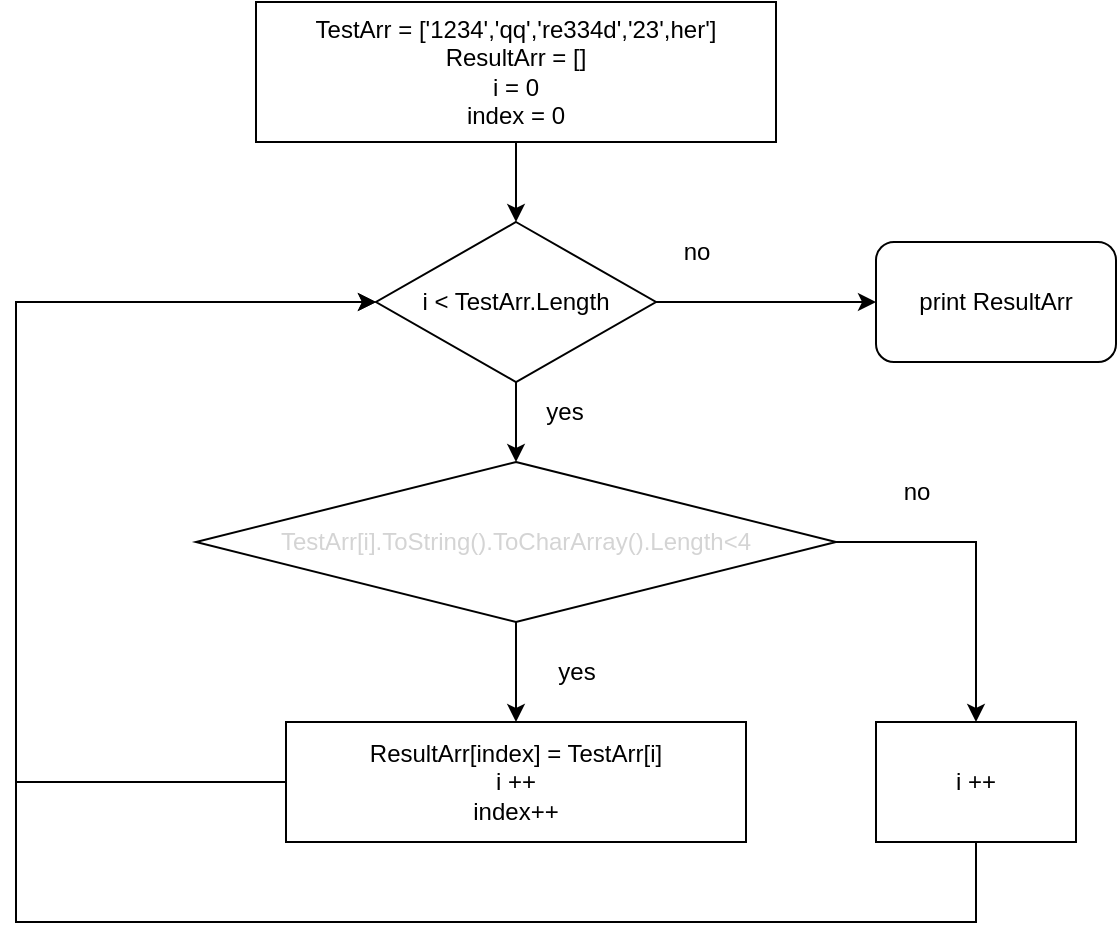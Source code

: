 <mxfile version="21.5.2" type="device">
  <diagram id="C5RBs43oDa-KdzZeNtuy" name="Page-1">
    <mxGraphModel dx="1386" dy="767" grid="1" gridSize="10" guides="1" tooltips="1" connect="1" arrows="1" fold="1" page="1" pageScale="1" pageWidth="827" pageHeight="1169" math="0" shadow="0">
      <root>
        <mxCell id="WIyWlLk6GJQsqaUBKTNV-0" />
        <mxCell id="WIyWlLk6GJQsqaUBKTNV-1" parent="WIyWlLk6GJQsqaUBKTNV-0" />
        <mxCell id="Gz1enpvMDDhrUXzlLfhw-2" value="" style="edgeStyle=orthogonalEdgeStyle;rounded=0;orthogonalLoop=1;jettySize=auto;html=1;" edge="1" parent="WIyWlLk6GJQsqaUBKTNV-1" source="Gz1enpvMDDhrUXzlLfhw-0" target="Gz1enpvMDDhrUXzlLfhw-1">
          <mxGeometry relative="1" as="geometry" />
        </mxCell>
        <mxCell id="Gz1enpvMDDhrUXzlLfhw-0" value="TestArr = [&#39;1234&#39;,&#39;qq&#39;,&#39;re334d&#39;,&#39;23&#39;,her&#39;]&lt;br&gt;ResultArr = []&lt;br&gt;i = 0&lt;br&gt;index = 0" style="rounded=0;whiteSpace=wrap;html=1;" vertex="1" parent="WIyWlLk6GJQsqaUBKTNV-1">
          <mxGeometry x="280" y="110" width="260" height="70" as="geometry" />
        </mxCell>
        <mxCell id="Gz1enpvMDDhrUXzlLfhw-5" value="" style="edgeStyle=orthogonalEdgeStyle;rounded=0;orthogonalLoop=1;jettySize=auto;html=1;" edge="1" parent="WIyWlLk6GJQsqaUBKTNV-1" source="Gz1enpvMDDhrUXzlLfhw-1" target="Gz1enpvMDDhrUXzlLfhw-3">
          <mxGeometry relative="1" as="geometry" />
        </mxCell>
        <mxCell id="Gz1enpvMDDhrUXzlLfhw-12" value="" style="edgeStyle=orthogonalEdgeStyle;rounded=0;orthogonalLoop=1;jettySize=auto;html=1;" edge="1" parent="WIyWlLk6GJQsqaUBKTNV-1" source="Gz1enpvMDDhrUXzlLfhw-1" target="Gz1enpvMDDhrUXzlLfhw-11">
          <mxGeometry relative="1" as="geometry" />
        </mxCell>
        <mxCell id="Gz1enpvMDDhrUXzlLfhw-1" value="i &amp;lt; TestArr.Length" style="rhombus;whiteSpace=wrap;html=1;" vertex="1" parent="WIyWlLk6GJQsqaUBKTNV-1">
          <mxGeometry x="340" y="220" width="140" height="80" as="geometry" />
        </mxCell>
        <mxCell id="Gz1enpvMDDhrUXzlLfhw-6" value="" style="edgeStyle=orthogonalEdgeStyle;rounded=0;orthogonalLoop=1;jettySize=auto;html=1;" edge="1" parent="WIyWlLk6GJQsqaUBKTNV-1" source="Gz1enpvMDDhrUXzlLfhw-3" target="Gz1enpvMDDhrUXzlLfhw-4">
          <mxGeometry relative="1" as="geometry" />
        </mxCell>
        <mxCell id="Gz1enpvMDDhrUXzlLfhw-9" style="edgeStyle=orthogonalEdgeStyle;rounded=0;orthogonalLoop=1;jettySize=auto;html=1;entryX=0.5;entryY=0;entryDx=0;entryDy=0;" edge="1" parent="WIyWlLk6GJQsqaUBKTNV-1" source="Gz1enpvMDDhrUXzlLfhw-3" target="Gz1enpvMDDhrUXzlLfhw-8">
          <mxGeometry relative="1" as="geometry" />
        </mxCell>
        <mxCell id="Gz1enpvMDDhrUXzlLfhw-3" value="&lt;div style=&quot;line-height: 19px;&quot;&gt;&lt;font style=&quot;font-size: 12px;&quot; color=&quot;#d4d4d4&quot;&gt;TestArr[i].ToString().ToCharArray().Length&amp;lt;4&lt;/font&gt;&lt;br&gt;&lt;/div&gt;" style="rhombus;whiteSpace=wrap;html=1;" vertex="1" parent="WIyWlLk6GJQsqaUBKTNV-1">
          <mxGeometry x="250" y="340" width="320" height="80" as="geometry" />
        </mxCell>
        <mxCell id="Gz1enpvMDDhrUXzlLfhw-7" style="edgeStyle=orthogonalEdgeStyle;rounded=0;orthogonalLoop=1;jettySize=auto;html=1;entryX=0;entryY=0.5;entryDx=0;entryDy=0;" edge="1" parent="WIyWlLk6GJQsqaUBKTNV-1" source="Gz1enpvMDDhrUXzlLfhw-4" target="Gz1enpvMDDhrUXzlLfhw-1">
          <mxGeometry relative="1" as="geometry">
            <Array as="points">
              <mxPoint x="160" y="500" />
              <mxPoint x="160" y="260" />
            </Array>
          </mxGeometry>
        </mxCell>
        <mxCell id="Gz1enpvMDDhrUXzlLfhw-4" value="ResultArr[index] = TestArr[i]&lt;br&gt;i ++&lt;br&gt;index++" style="rounded=0;whiteSpace=wrap;html=1;" vertex="1" parent="WIyWlLk6GJQsqaUBKTNV-1">
          <mxGeometry x="295" y="470" width="230" height="60" as="geometry" />
        </mxCell>
        <mxCell id="Gz1enpvMDDhrUXzlLfhw-10" style="edgeStyle=orthogonalEdgeStyle;rounded=0;orthogonalLoop=1;jettySize=auto;html=1;entryX=0;entryY=0.5;entryDx=0;entryDy=0;" edge="1" parent="WIyWlLk6GJQsqaUBKTNV-1" source="Gz1enpvMDDhrUXzlLfhw-8" target="Gz1enpvMDDhrUXzlLfhw-1">
          <mxGeometry relative="1" as="geometry">
            <Array as="points">
              <mxPoint x="640" y="570" />
              <mxPoint x="160" y="570" />
              <mxPoint x="160" y="260" />
            </Array>
          </mxGeometry>
        </mxCell>
        <mxCell id="Gz1enpvMDDhrUXzlLfhw-8" value="i ++" style="rounded=0;whiteSpace=wrap;html=1;" vertex="1" parent="WIyWlLk6GJQsqaUBKTNV-1">
          <mxGeometry x="590" y="470" width="100" height="60" as="geometry" />
        </mxCell>
        <mxCell id="Gz1enpvMDDhrUXzlLfhw-11" value="print ResultArr" style="rounded=1;whiteSpace=wrap;html=1;" vertex="1" parent="WIyWlLk6GJQsqaUBKTNV-1">
          <mxGeometry x="590" y="230" width="120" height="60" as="geometry" />
        </mxCell>
        <mxCell id="Gz1enpvMDDhrUXzlLfhw-13" value="yes" style="text;html=1;align=center;verticalAlign=middle;resizable=0;points=[];autosize=1;strokeColor=none;fillColor=none;" vertex="1" parent="WIyWlLk6GJQsqaUBKTNV-1">
          <mxGeometry x="414" y="300" width="40" height="30" as="geometry" />
        </mxCell>
        <mxCell id="Gz1enpvMDDhrUXzlLfhw-14" value="yes" style="text;html=1;align=center;verticalAlign=middle;resizable=0;points=[];autosize=1;strokeColor=none;fillColor=none;" vertex="1" parent="WIyWlLk6GJQsqaUBKTNV-1">
          <mxGeometry x="420" y="430" width="40" height="30" as="geometry" />
        </mxCell>
        <mxCell id="Gz1enpvMDDhrUXzlLfhw-15" value="no" style="text;html=1;align=center;verticalAlign=middle;resizable=0;points=[];autosize=1;strokeColor=none;fillColor=none;" vertex="1" parent="WIyWlLk6GJQsqaUBKTNV-1">
          <mxGeometry x="590" y="340" width="40" height="30" as="geometry" />
        </mxCell>
        <mxCell id="Gz1enpvMDDhrUXzlLfhw-17" value="no" style="text;html=1;align=center;verticalAlign=middle;resizable=0;points=[];autosize=1;strokeColor=none;fillColor=none;" vertex="1" parent="WIyWlLk6GJQsqaUBKTNV-1">
          <mxGeometry x="480" y="220" width="40" height="30" as="geometry" />
        </mxCell>
      </root>
    </mxGraphModel>
  </diagram>
</mxfile>
